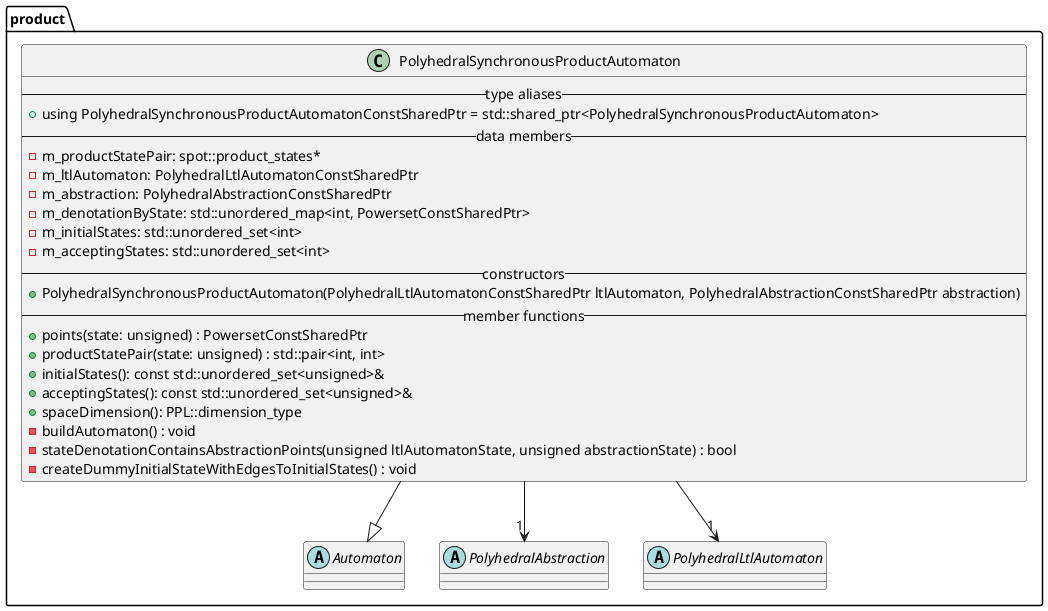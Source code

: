 @startuml

package product {
    abstract Automaton {}
    abstract PolyhedralAbstraction {}
    abstract PolyhedralLtlAutomaton {}
    class PolyhedralSynchronousProductAutomaton {
        --type aliases--
        +using PolyhedralSynchronousProductAutomatonConstSharedPtr = std::shared_ptr<PolyhedralSynchronousProductAutomaton>
        -- data members --
        -m_productStatePair: spot::product_states*
        -m_ltlAutomaton: PolyhedralLtlAutomatonConstSharedPtr
        -m_abstraction: PolyhedralAbstractionConstSharedPtr
        -m_denotationByState: std::unordered_map<int, PowersetConstSharedPtr>
        -m_initialStates: std::unordered_set<int>
        -m_acceptingStates: std::unordered_set<int>
        -- constructors --
        +PolyhedralSynchronousProductAutomaton(PolyhedralLtlAutomatonConstSharedPtr ltlAutomaton, PolyhedralAbstractionConstSharedPtr abstraction)
        -- member functions --
        +points(state: unsigned) : PowersetConstSharedPtr
        +productStatePair(state: unsigned) : std::pair<int, int>
        +initialStates(): const std::unordered_set<unsigned>&
        +acceptingStates(): const std::unordered_set<unsigned>&
        +spaceDimension(): PPL::dimension_type
        -buildAutomaton() : void
        -stateDenotationContainsAbstractionPoints(unsigned ltlAutomatonState, unsigned abstractionState) : bool
        -createDummyInitialStateWithEdgesToInitialStates() : void
    }

    PolyhedralSynchronousProductAutomaton --> "1" PolyhedralLtlAutomaton
    PolyhedralSynchronousProductAutomaton --> "1" PolyhedralAbstraction
    PolyhedralSynchronousProductAutomaton --|> Automaton
}
@enduml
